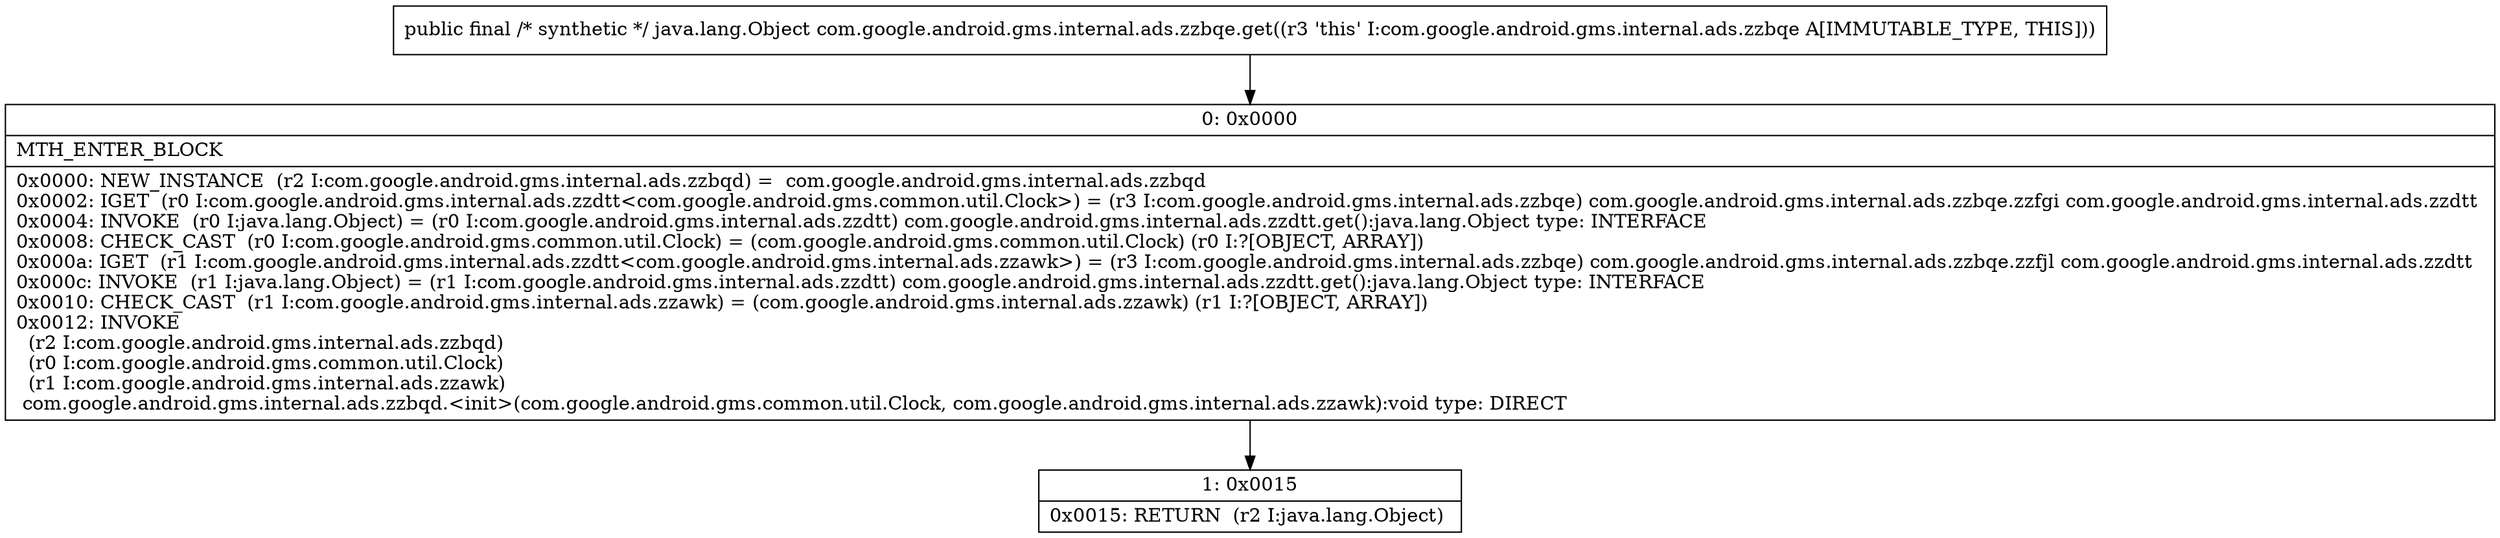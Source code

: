 digraph "CFG forcom.google.android.gms.internal.ads.zzbqe.get()Ljava\/lang\/Object;" {
Node_0 [shape=record,label="{0\:\ 0x0000|MTH_ENTER_BLOCK\l|0x0000: NEW_INSTANCE  (r2 I:com.google.android.gms.internal.ads.zzbqd) =  com.google.android.gms.internal.ads.zzbqd \l0x0002: IGET  (r0 I:com.google.android.gms.internal.ads.zzdtt\<com.google.android.gms.common.util.Clock\>) = (r3 I:com.google.android.gms.internal.ads.zzbqe) com.google.android.gms.internal.ads.zzbqe.zzfgi com.google.android.gms.internal.ads.zzdtt \l0x0004: INVOKE  (r0 I:java.lang.Object) = (r0 I:com.google.android.gms.internal.ads.zzdtt) com.google.android.gms.internal.ads.zzdtt.get():java.lang.Object type: INTERFACE \l0x0008: CHECK_CAST  (r0 I:com.google.android.gms.common.util.Clock) = (com.google.android.gms.common.util.Clock) (r0 I:?[OBJECT, ARRAY]) \l0x000a: IGET  (r1 I:com.google.android.gms.internal.ads.zzdtt\<com.google.android.gms.internal.ads.zzawk\>) = (r3 I:com.google.android.gms.internal.ads.zzbqe) com.google.android.gms.internal.ads.zzbqe.zzfjl com.google.android.gms.internal.ads.zzdtt \l0x000c: INVOKE  (r1 I:java.lang.Object) = (r1 I:com.google.android.gms.internal.ads.zzdtt) com.google.android.gms.internal.ads.zzdtt.get():java.lang.Object type: INTERFACE \l0x0010: CHECK_CAST  (r1 I:com.google.android.gms.internal.ads.zzawk) = (com.google.android.gms.internal.ads.zzawk) (r1 I:?[OBJECT, ARRAY]) \l0x0012: INVOKE  \l  (r2 I:com.google.android.gms.internal.ads.zzbqd)\l  (r0 I:com.google.android.gms.common.util.Clock)\l  (r1 I:com.google.android.gms.internal.ads.zzawk)\l com.google.android.gms.internal.ads.zzbqd.\<init\>(com.google.android.gms.common.util.Clock, com.google.android.gms.internal.ads.zzawk):void type: DIRECT \l}"];
Node_1 [shape=record,label="{1\:\ 0x0015|0x0015: RETURN  (r2 I:java.lang.Object) \l}"];
MethodNode[shape=record,label="{public final \/* synthetic *\/ java.lang.Object com.google.android.gms.internal.ads.zzbqe.get((r3 'this' I:com.google.android.gms.internal.ads.zzbqe A[IMMUTABLE_TYPE, THIS])) }"];
MethodNode -> Node_0;
Node_0 -> Node_1;
}

